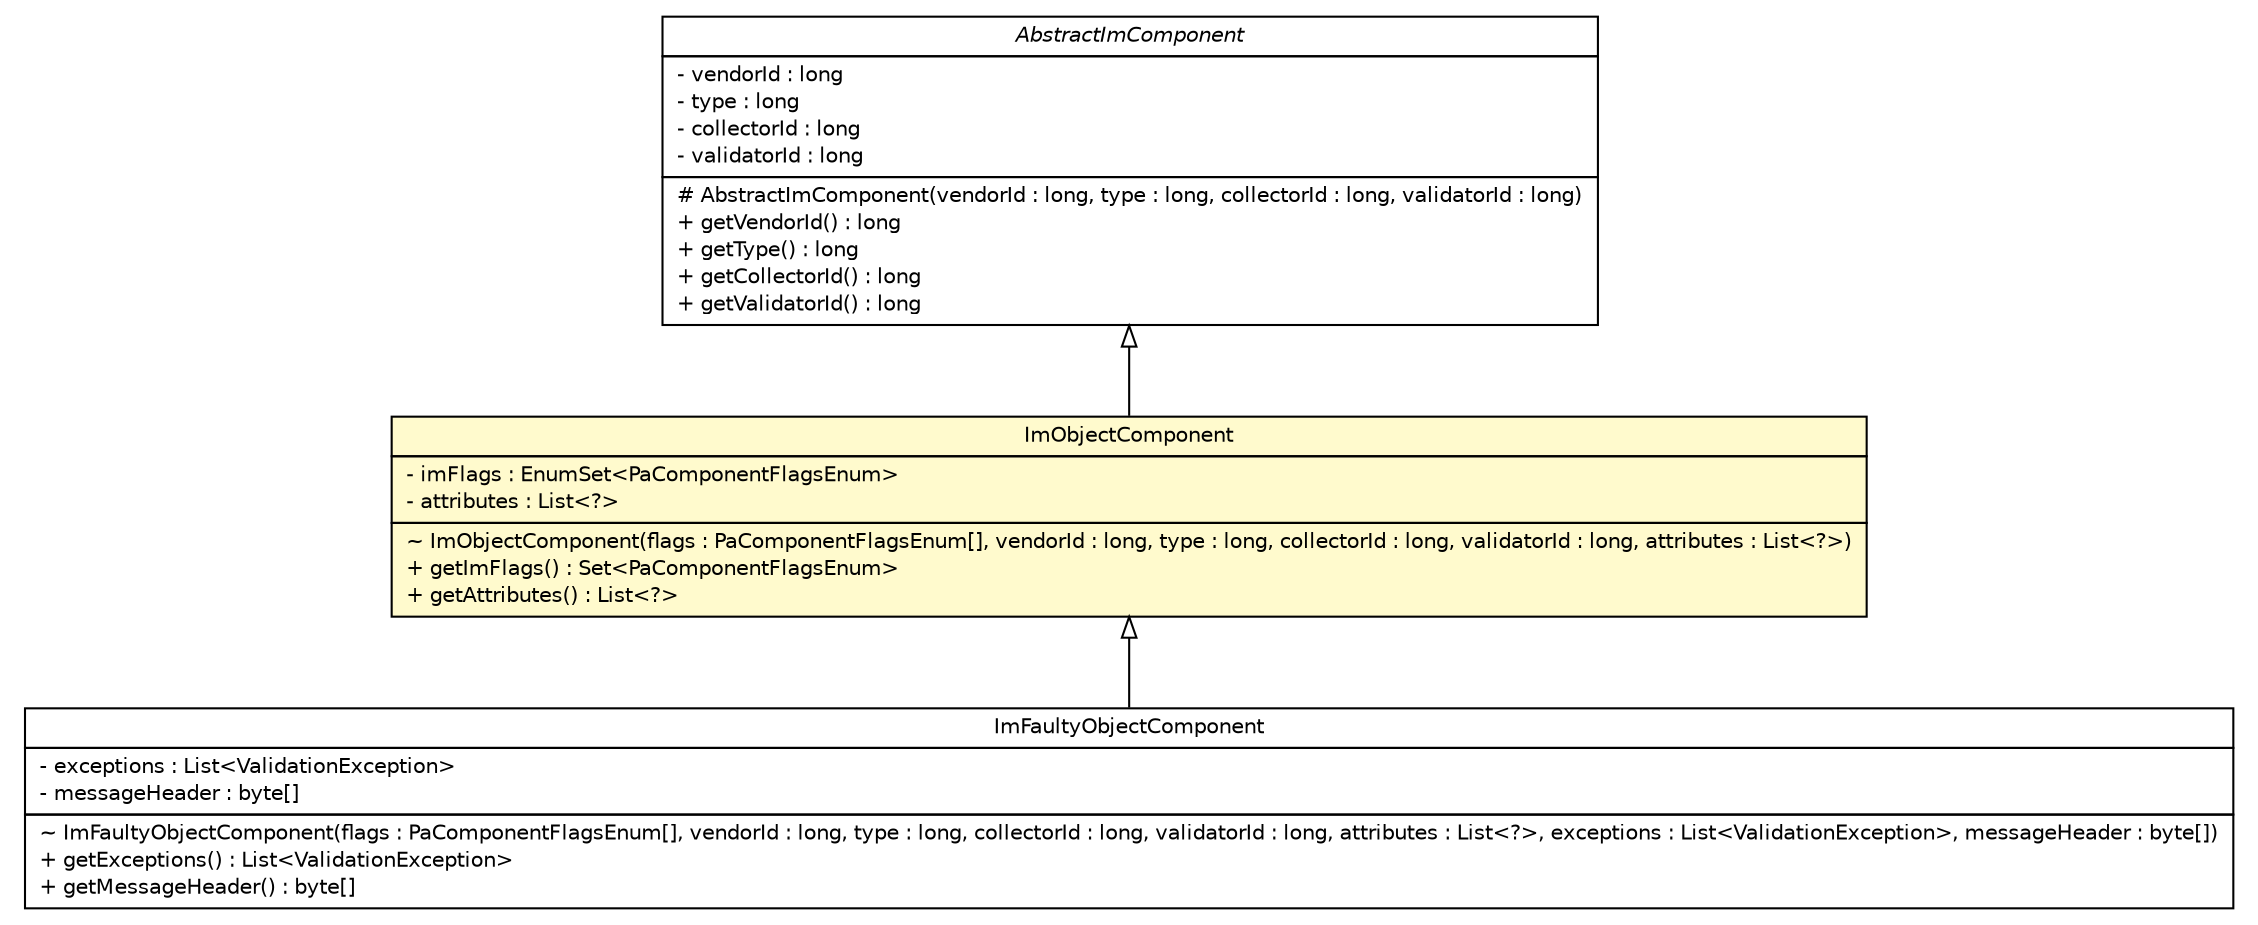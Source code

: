#!/usr/local/bin/dot
#
# Class diagram 
# Generated by UMLGraph version R5_6 (http://www.umlgraph.org/)
#

digraph G {
	edge [fontname="Helvetica",fontsize=10,labelfontname="Helvetica",labelfontsize=10];
	node [fontname="Helvetica",fontsize=10,shape=plaintext];
	nodesep=0.25;
	ranksep=0.5;
	// de.hsbremen.tc.tnc.im.adapter.data.ImFaultyObjectComponent
	c3696 [label=<<table title="de.hsbremen.tc.tnc.im.adapter.data.ImFaultyObjectComponent" border="0" cellborder="1" cellspacing="0" cellpadding="2" port="p" href="./ImFaultyObjectComponent.html">
		<tr><td><table border="0" cellspacing="0" cellpadding="1">
<tr><td align="center" balign="center"> ImFaultyObjectComponent </td></tr>
		</table></td></tr>
		<tr><td><table border="0" cellspacing="0" cellpadding="1">
<tr><td align="left" balign="left"> - exceptions : List&lt;ValidationException&gt; </td></tr>
<tr><td align="left" balign="left"> - messageHeader : byte[] </td></tr>
		</table></td></tr>
		<tr><td><table border="0" cellspacing="0" cellpadding="1">
<tr><td align="left" balign="left"> ~ ImFaultyObjectComponent(flags : PaComponentFlagsEnum[], vendorId : long, type : long, collectorId : long, validatorId : long, attributes : List&lt;?&gt;, exceptions : List&lt;ValidationException&gt;, messageHeader : byte[]) </td></tr>
<tr><td align="left" balign="left"> + getExceptions() : List&lt;ValidationException&gt; </td></tr>
<tr><td align="left" balign="left"> + getMessageHeader() : byte[] </td></tr>
		</table></td></tr>
		</table>>, URL="./ImFaultyObjectComponent.html", fontname="Helvetica", fontcolor="black", fontsize=10.0];
	// de.hsbremen.tc.tnc.im.adapter.data.AbstractImComponent
	c3697 [label=<<table title="de.hsbremen.tc.tnc.im.adapter.data.AbstractImComponent" border="0" cellborder="1" cellspacing="0" cellpadding="2" port="p" href="./AbstractImComponent.html">
		<tr><td><table border="0" cellspacing="0" cellpadding="1">
<tr><td align="center" balign="center"><font face="Helvetica-Oblique"> AbstractImComponent </font></td></tr>
		</table></td></tr>
		<tr><td><table border="0" cellspacing="0" cellpadding="1">
<tr><td align="left" balign="left"> - vendorId : long </td></tr>
<tr><td align="left" balign="left"> - type : long </td></tr>
<tr><td align="left" balign="left"> - collectorId : long </td></tr>
<tr><td align="left" balign="left"> - validatorId : long </td></tr>
		</table></td></tr>
		<tr><td><table border="0" cellspacing="0" cellpadding="1">
<tr><td align="left" balign="left"> # AbstractImComponent(vendorId : long, type : long, collectorId : long, validatorId : long) </td></tr>
<tr><td align="left" balign="left"> + getVendorId() : long </td></tr>
<tr><td align="left" balign="left"> + getType() : long </td></tr>
<tr><td align="left" balign="left"> + getCollectorId() : long </td></tr>
<tr><td align="left" balign="left"> + getValidatorId() : long </td></tr>
		</table></td></tr>
		</table>>, URL="./AbstractImComponent.html", fontname="Helvetica", fontcolor="black", fontsize=10.0];
	// de.hsbremen.tc.tnc.im.adapter.data.ImObjectComponent
	c3699 [label=<<table title="de.hsbremen.tc.tnc.im.adapter.data.ImObjectComponent" border="0" cellborder="1" cellspacing="0" cellpadding="2" port="p" bgcolor="lemonChiffon" href="./ImObjectComponent.html">
		<tr><td><table border="0" cellspacing="0" cellpadding="1">
<tr><td align="center" balign="center"> ImObjectComponent </td></tr>
		</table></td></tr>
		<tr><td><table border="0" cellspacing="0" cellpadding="1">
<tr><td align="left" balign="left"> - imFlags : EnumSet&lt;PaComponentFlagsEnum&gt; </td></tr>
<tr><td align="left" balign="left"> - attributes : List&lt;?&gt; </td></tr>
		</table></td></tr>
		<tr><td><table border="0" cellspacing="0" cellpadding="1">
<tr><td align="left" balign="left"> ~ ImObjectComponent(flags : PaComponentFlagsEnum[], vendorId : long, type : long, collectorId : long, validatorId : long, attributes : List&lt;?&gt;) </td></tr>
<tr><td align="left" balign="left"> + getImFlags() : Set&lt;PaComponentFlagsEnum&gt; </td></tr>
<tr><td align="left" balign="left"> + getAttributes() : List&lt;?&gt; </td></tr>
		</table></td></tr>
		</table>>, URL="./ImObjectComponent.html", fontname="Helvetica", fontcolor="black", fontsize=10.0];
	//de.hsbremen.tc.tnc.im.adapter.data.ImFaultyObjectComponent extends de.hsbremen.tc.tnc.im.adapter.data.ImObjectComponent
	c3699:p -> c3696:p [dir=back,arrowtail=empty];
	//de.hsbremen.tc.tnc.im.adapter.data.ImObjectComponent extends de.hsbremen.tc.tnc.im.adapter.data.AbstractImComponent
	c3697:p -> c3699:p [dir=back,arrowtail=empty];
}

